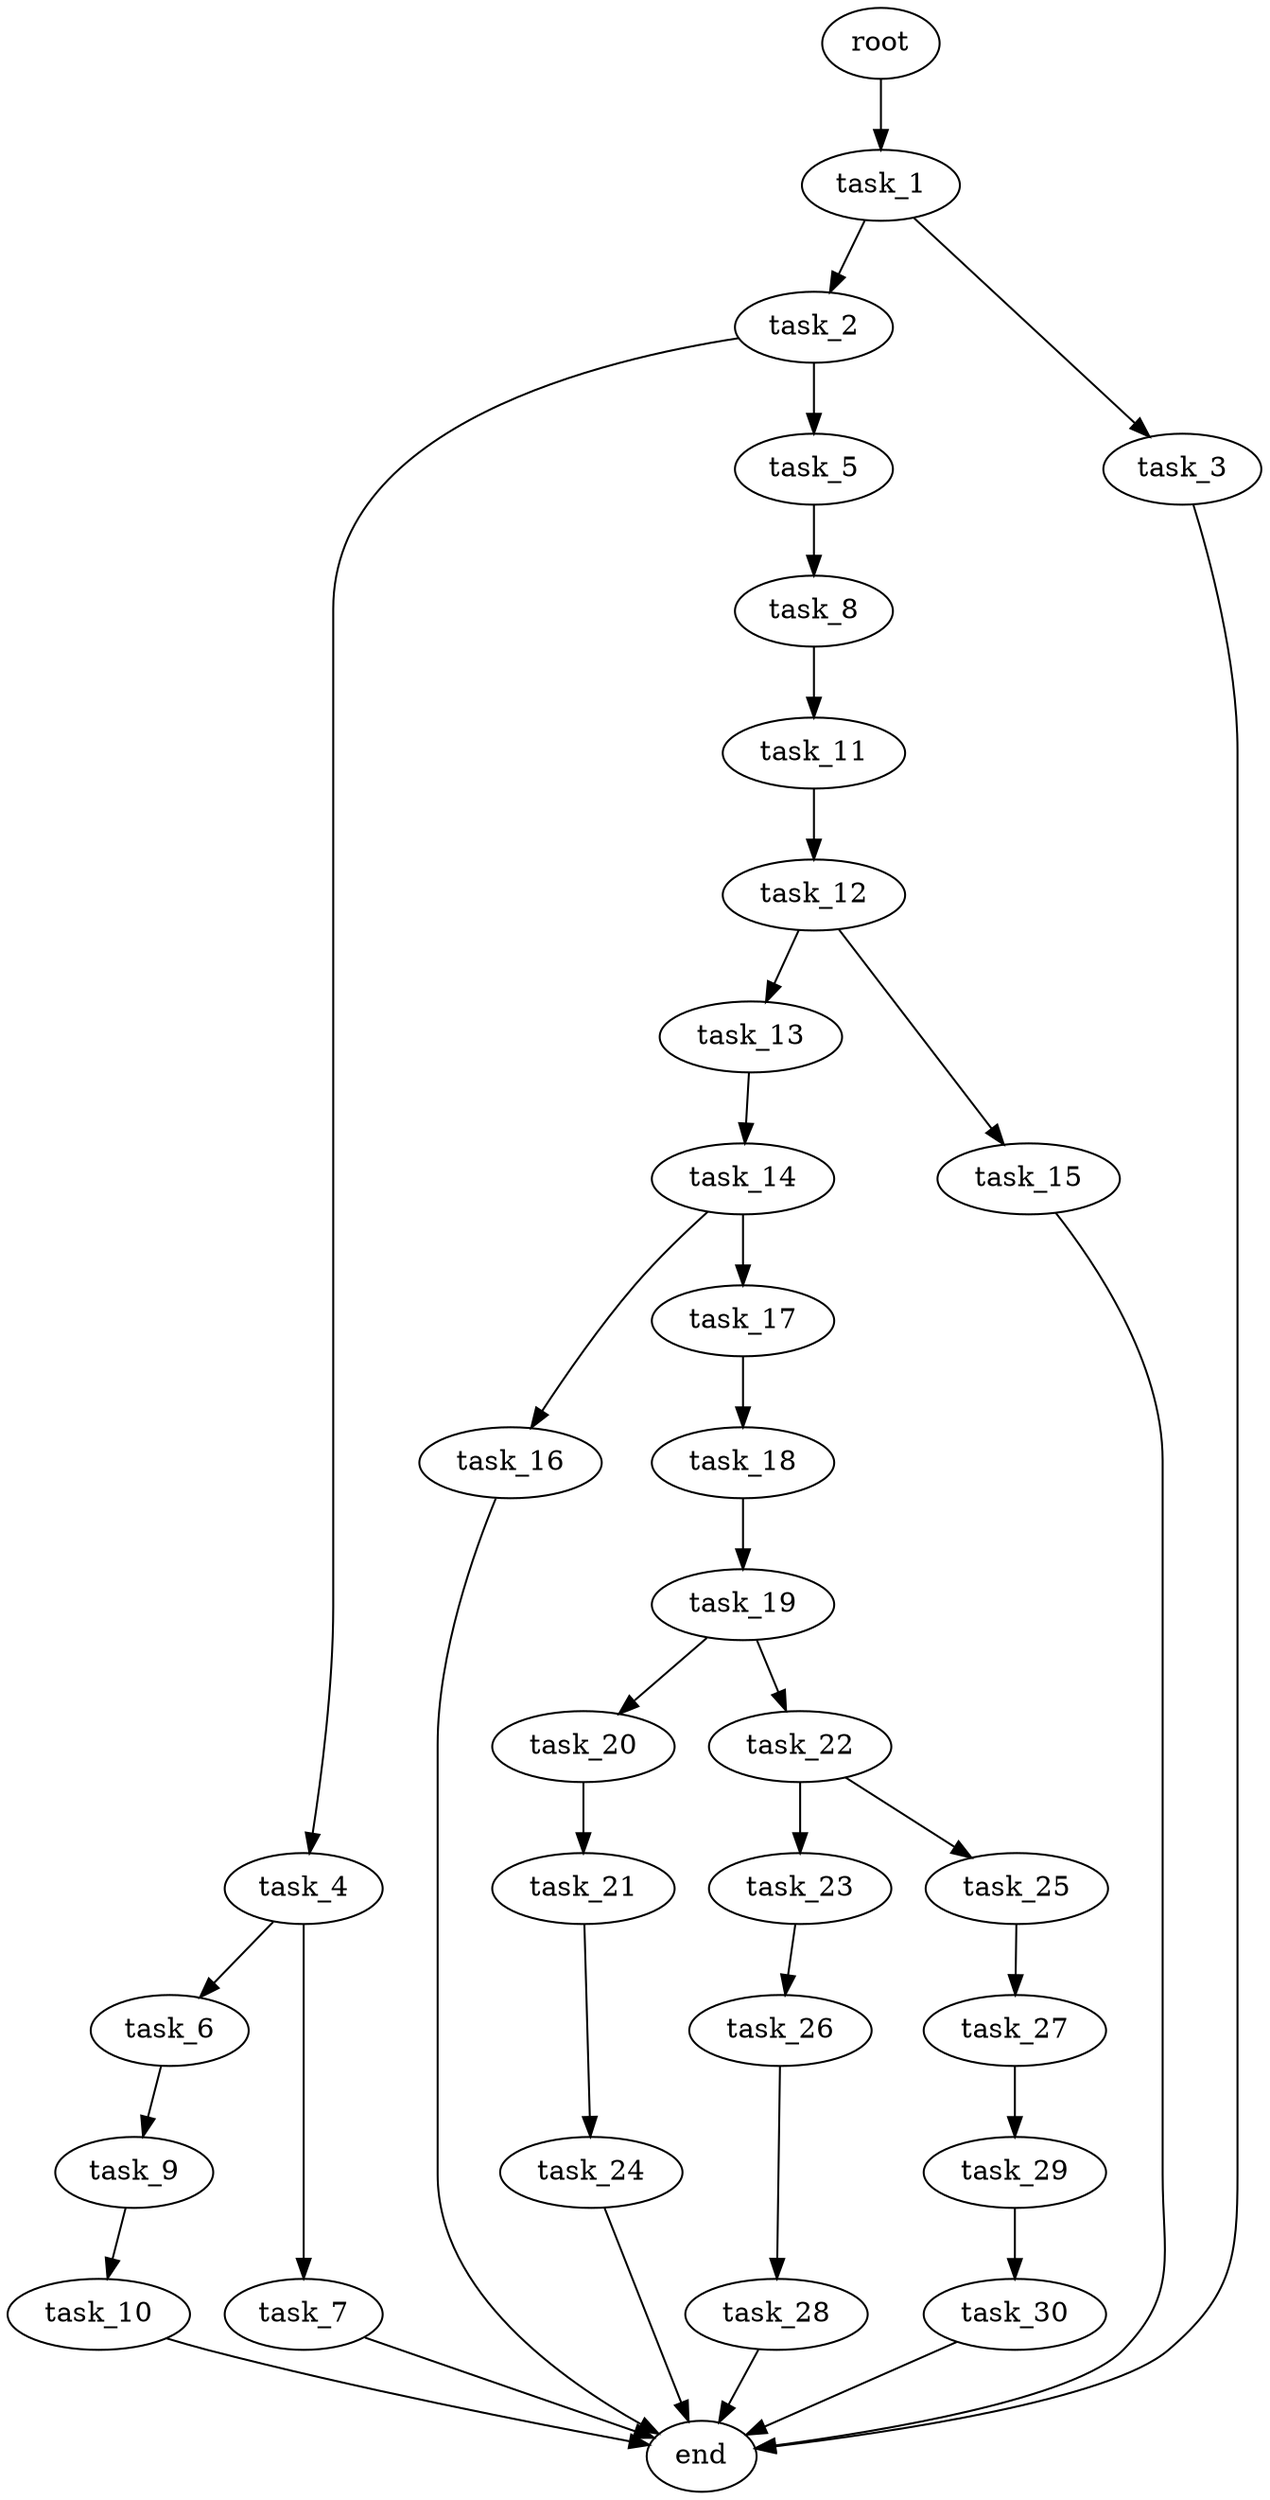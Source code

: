 digraph G {
  root [size="0.000000e+00"];
  task_1 [size="7.341032e+09"];
  task_2 [size="5.897339e+09"];
  task_3 [size="1.690678e+09"];
  task_4 [size="3.666548e+09"];
  task_5 [size="6.505753e+09"];
  task_6 [size="3.745969e+08"];
  task_7 [size="8.765565e+09"];
  task_8 [size="2.558636e+09"];
  task_9 [size="5.347800e+09"];
  task_10 [size="4.868210e+08"];
  task_11 [size="9.946808e+09"];
  task_12 [size="6.620037e+09"];
  task_13 [size="6.536023e+09"];
  task_14 [size="1.983979e+08"];
  task_15 [size="6.897808e+09"];
  task_16 [size="4.168339e+09"];
  task_17 [size="3.803157e+09"];
  task_18 [size="5.473277e+09"];
  task_19 [size="4.744489e+09"];
  task_20 [size="1.532118e+09"];
  task_21 [size="6.952225e+09"];
  task_22 [size="6.303483e+09"];
  task_23 [size="3.011863e+09"];
  task_24 [size="6.616984e+09"];
  task_25 [size="6.625167e+09"];
  task_26 [size="2.700502e+09"];
  task_27 [size="6.056738e+09"];
  task_28 [size="1.372498e+09"];
  task_29 [size="8.306697e+09"];
  task_30 [size="1.050037e+09"];
  end [size="0.000000e+00"];

  root -> task_1 [size="1.000000e-12"];
  task_1 -> task_2 [size="5.897339e+08"];
  task_1 -> task_3 [size="1.690678e+08"];
  task_2 -> task_4 [size="3.666548e+08"];
  task_2 -> task_5 [size="6.505753e+08"];
  task_3 -> end [size="1.000000e-12"];
  task_4 -> task_6 [size="3.745969e+07"];
  task_4 -> task_7 [size="8.765565e+08"];
  task_5 -> task_8 [size="2.558636e+08"];
  task_6 -> task_9 [size="5.347800e+08"];
  task_7 -> end [size="1.000000e-12"];
  task_8 -> task_11 [size="9.946808e+08"];
  task_9 -> task_10 [size="4.868210e+07"];
  task_10 -> end [size="1.000000e-12"];
  task_11 -> task_12 [size="6.620037e+08"];
  task_12 -> task_13 [size="6.536023e+08"];
  task_12 -> task_15 [size="6.897808e+08"];
  task_13 -> task_14 [size="1.983979e+07"];
  task_14 -> task_16 [size="4.168339e+08"];
  task_14 -> task_17 [size="3.803157e+08"];
  task_15 -> end [size="1.000000e-12"];
  task_16 -> end [size="1.000000e-12"];
  task_17 -> task_18 [size="5.473277e+08"];
  task_18 -> task_19 [size="4.744489e+08"];
  task_19 -> task_20 [size="1.532118e+08"];
  task_19 -> task_22 [size="6.303483e+08"];
  task_20 -> task_21 [size="6.952225e+08"];
  task_21 -> task_24 [size="6.616984e+08"];
  task_22 -> task_23 [size="3.011863e+08"];
  task_22 -> task_25 [size="6.625167e+08"];
  task_23 -> task_26 [size="2.700502e+08"];
  task_24 -> end [size="1.000000e-12"];
  task_25 -> task_27 [size="6.056738e+08"];
  task_26 -> task_28 [size="1.372498e+08"];
  task_27 -> task_29 [size="8.306697e+08"];
  task_28 -> end [size="1.000000e-12"];
  task_29 -> task_30 [size="1.050037e+08"];
  task_30 -> end [size="1.000000e-12"];
}
